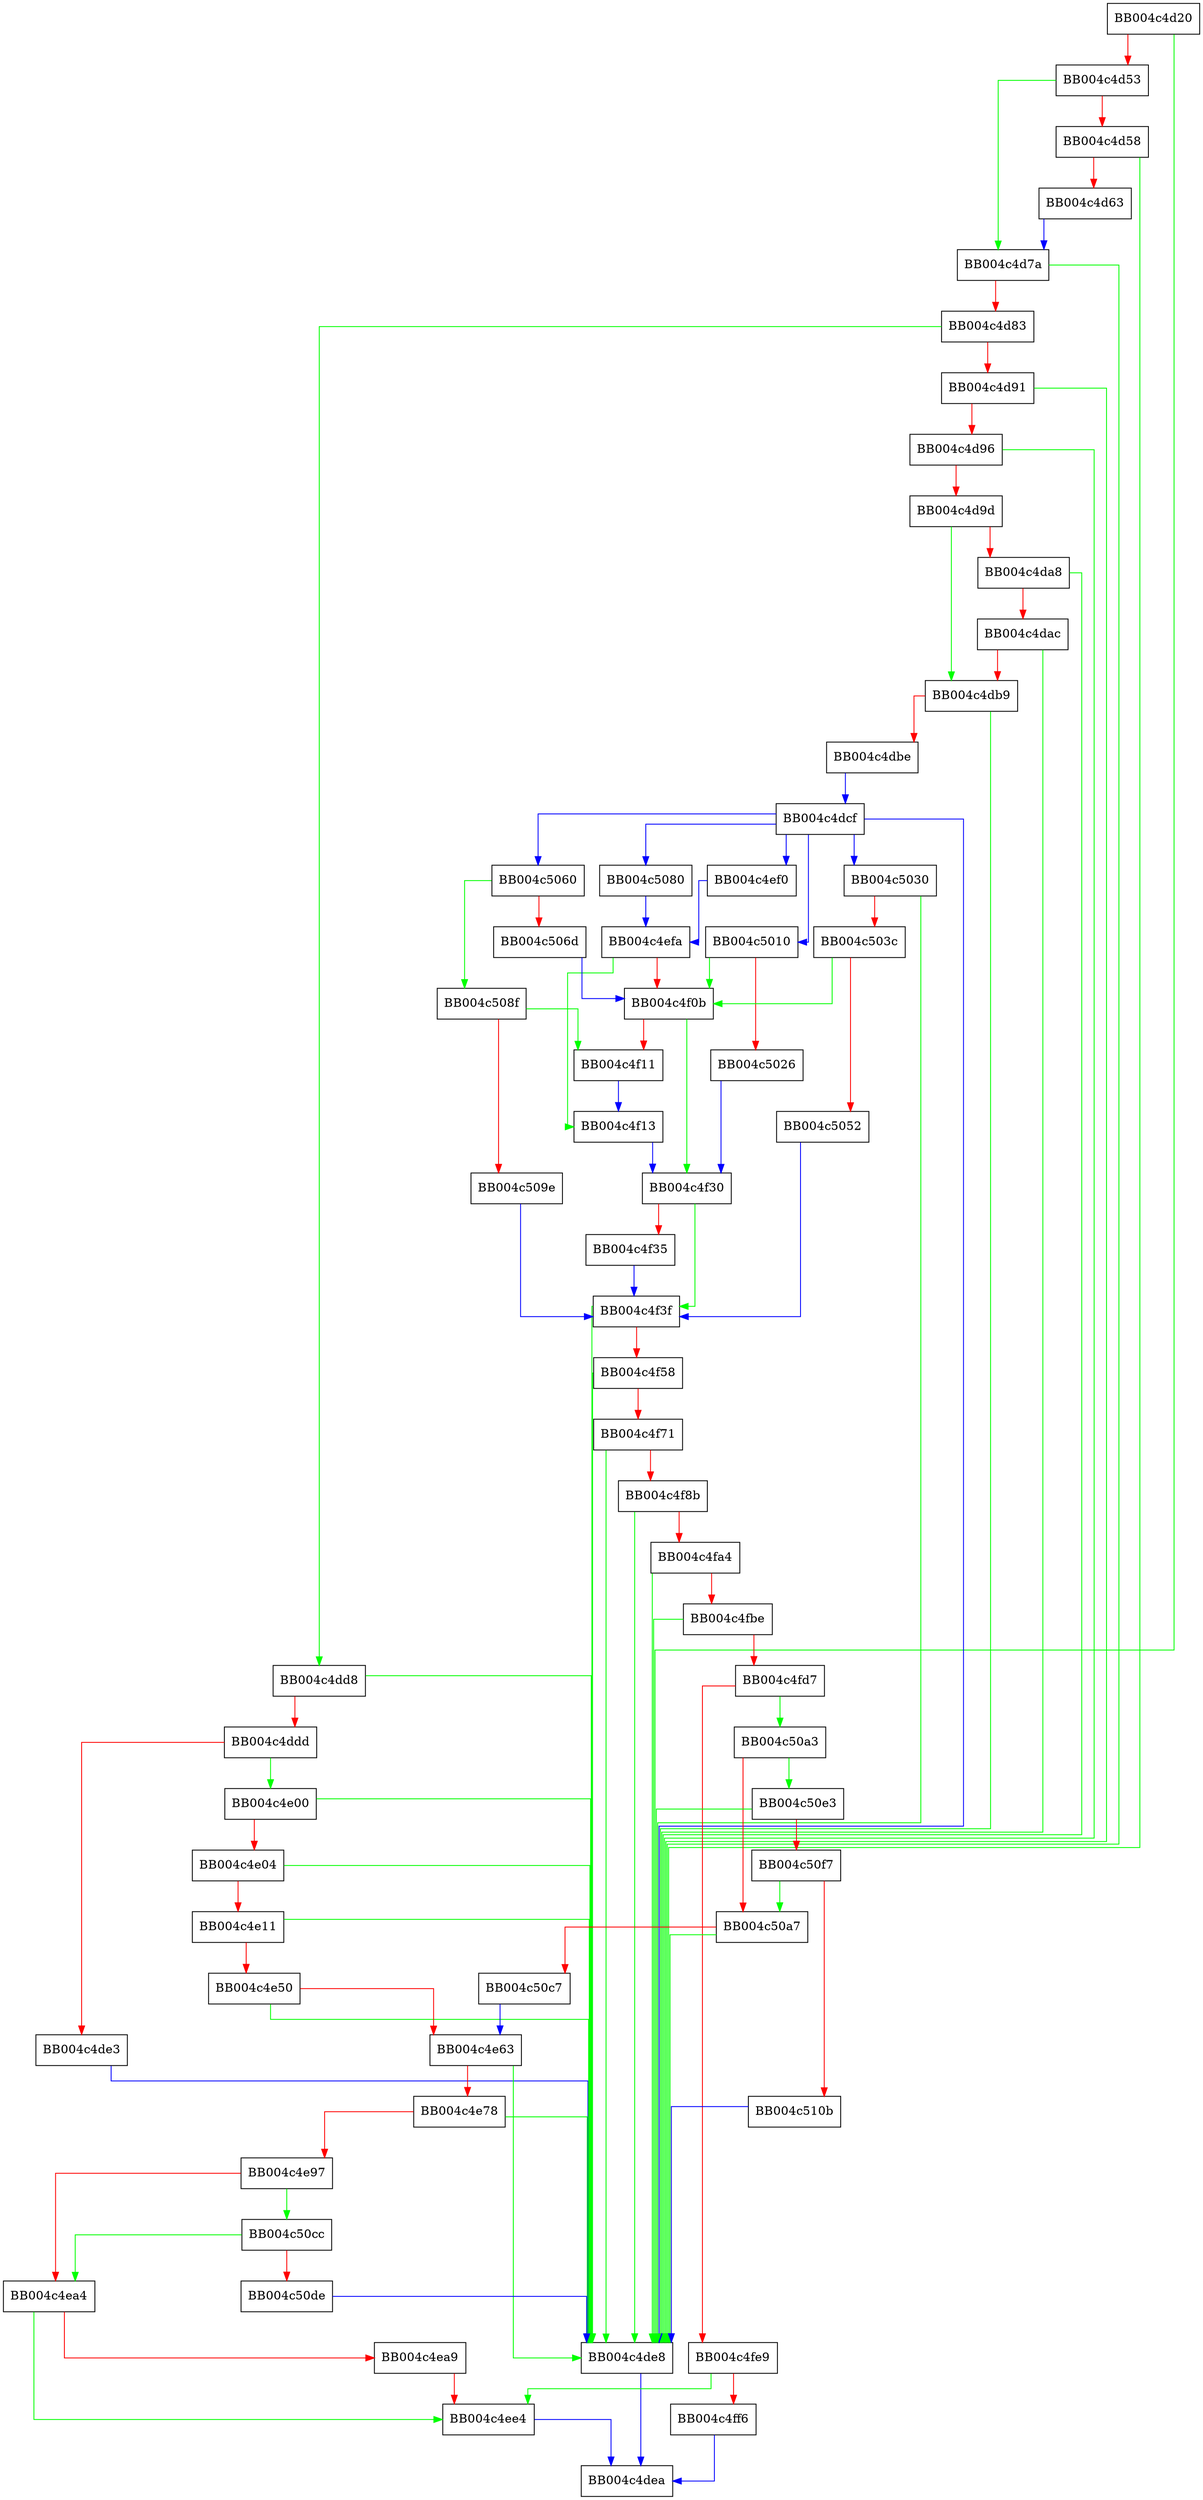 digraph ossl_quic_wire_encode_pkt_hdr {
  node [shape="box"];
  graph [splines=ortho];
  BB004c4d20 -> BB004c4de8 [color="green"];
  BB004c4d20 -> BB004c4d53 [color="red"];
  BB004c4d53 -> BB004c4d7a [color="green"];
  BB004c4d53 -> BB004c4d58 [color="red"];
  BB004c4d58 -> BB004c4de8 [color="green"];
  BB004c4d58 -> BB004c4d63 [color="red"];
  BB004c4d63 -> BB004c4d7a [color="blue"];
  BB004c4d7a -> BB004c4de8 [color="green"];
  BB004c4d7a -> BB004c4d83 [color="red"];
  BB004c4d83 -> BB004c4dd8 [color="green"];
  BB004c4d83 -> BB004c4d91 [color="red"];
  BB004c4d91 -> BB004c4de8 [color="green"];
  BB004c4d91 -> BB004c4d96 [color="red"];
  BB004c4d96 -> BB004c4de8 [color="green"];
  BB004c4d96 -> BB004c4d9d [color="red"];
  BB004c4d9d -> BB004c4db9 [color="green"];
  BB004c4d9d -> BB004c4da8 [color="red"];
  BB004c4da8 -> BB004c4de8 [color="green"];
  BB004c4da8 -> BB004c4dac [color="red"];
  BB004c4dac -> BB004c4de8 [color="green"];
  BB004c4dac -> BB004c4db9 [color="red"];
  BB004c4db9 -> BB004c4de8 [color="green"];
  BB004c4db9 -> BB004c4dbe [color="red"];
  BB004c4dbe -> BB004c4dcf [color="blue"];
  BB004c4dcf -> BB004c4de8 [color="blue"];
  BB004c4dcf -> BB004c5080 [color="blue"];
  BB004c4dcf -> BB004c5060 [color="blue"];
  BB004c4dcf -> BB004c4ef0 [color="blue"];
  BB004c4dcf -> BB004c5010 [color="blue"];
  BB004c4dcf -> BB004c5030 [color="blue"];
  BB004c4dd8 -> BB004c4de8 [color="green"];
  BB004c4dd8 -> BB004c4ddd [color="red"];
  BB004c4ddd -> BB004c4e00 [color="green"];
  BB004c4ddd -> BB004c4de3 [color="red"];
  BB004c4de3 -> BB004c4de8 [color="blue"];
  BB004c4de8 -> BB004c4dea [color="blue"];
  BB004c4e00 -> BB004c4de8 [color="green"];
  BB004c4e00 -> BB004c4e04 [color="red"];
  BB004c4e04 -> BB004c4de8 [color="green"];
  BB004c4e04 -> BB004c4e11 [color="red"];
  BB004c4e11 -> BB004c4de8 [color="green"];
  BB004c4e11 -> BB004c4e50 [color="red"];
  BB004c4e50 -> BB004c4de8 [color="green"];
  BB004c4e50 -> BB004c4e63 [color="red"];
  BB004c4e63 -> BB004c4de8 [color="green"];
  BB004c4e63 -> BB004c4e78 [color="red"];
  BB004c4e78 -> BB004c4de8 [color="green"];
  BB004c4e78 -> BB004c4e97 [color="red"];
  BB004c4e97 -> BB004c50cc [color="green"];
  BB004c4e97 -> BB004c4ea4 [color="red"];
  BB004c4ea4 -> BB004c4ee4 [color="green"];
  BB004c4ea4 -> BB004c4ea9 [color="red"];
  BB004c4ea9 -> BB004c4ee4 [color="red"];
  BB004c4ee4 -> BB004c4dea [color="blue"];
  BB004c4ef0 -> BB004c4efa [color="blue"];
  BB004c4efa -> BB004c4f13 [color="green"];
  BB004c4efa -> BB004c4f0b [color="red"];
  BB004c4f0b -> BB004c4f30 [color="green"];
  BB004c4f0b -> BB004c4f11 [color="red"];
  BB004c4f11 -> BB004c4f13 [color="blue"];
  BB004c4f13 -> BB004c4f30 [color="blue"];
  BB004c4f30 -> BB004c4f3f [color="green"];
  BB004c4f30 -> BB004c4f35 [color="red"];
  BB004c4f35 -> BB004c4f3f [color="blue"];
  BB004c4f3f -> BB004c4de8 [color="green"];
  BB004c4f3f -> BB004c4f58 [color="red"];
  BB004c4f58 -> BB004c4de8 [color="green"];
  BB004c4f58 -> BB004c4f71 [color="red"];
  BB004c4f71 -> BB004c4de8 [color="green"];
  BB004c4f71 -> BB004c4f8b [color="red"];
  BB004c4f8b -> BB004c4de8 [color="green"];
  BB004c4f8b -> BB004c4fa4 [color="red"];
  BB004c4fa4 -> BB004c4de8 [color="green"];
  BB004c4fa4 -> BB004c4fbe [color="red"];
  BB004c4fbe -> BB004c4de8 [color="green"];
  BB004c4fbe -> BB004c4fd7 [color="red"];
  BB004c4fd7 -> BB004c50a3 [color="green"];
  BB004c4fd7 -> BB004c4fe9 [color="red"];
  BB004c4fe9 -> BB004c4ee4 [color="green"];
  BB004c4fe9 -> BB004c4ff6 [color="red"];
  BB004c4ff6 -> BB004c4dea [color="blue"];
  BB004c5010 -> BB004c4f0b [color="green"];
  BB004c5010 -> BB004c5026 [color="red"];
  BB004c5026 -> BB004c4f30 [color="blue"];
  BB004c5030 -> BB004c4de8 [color="green"];
  BB004c5030 -> BB004c503c [color="red"];
  BB004c503c -> BB004c4f0b [color="green"];
  BB004c503c -> BB004c5052 [color="red"];
  BB004c5052 -> BB004c4f3f [color="blue"];
  BB004c5060 -> BB004c508f [color="green"];
  BB004c5060 -> BB004c506d [color="red"];
  BB004c506d -> BB004c4f0b [color="blue"];
  BB004c5080 -> BB004c4efa [color="blue"];
  BB004c508f -> BB004c4f11 [color="green"];
  BB004c508f -> BB004c509e [color="red"];
  BB004c509e -> BB004c4f3f [color="blue"];
  BB004c50a3 -> BB004c50e3 [color="green"];
  BB004c50a3 -> BB004c50a7 [color="red"];
  BB004c50a7 -> BB004c4de8 [color="green"];
  BB004c50a7 -> BB004c50c7 [color="red"];
  BB004c50c7 -> BB004c4e63 [color="blue"];
  BB004c50cc -> BB004c4ea4 [color="green"];
  BB004c50cc -> BB004c50de [color="red"];
  BB004c50de -> BB004c4de8 [color="blue"];
  BB004c50e3 -> BB004c4de8 [color="green"];
  BB004c50e3 -> BB004c50f7 [color="red"];
  BB004c50f7 -> BB004c50a7 [color="green"];
  BB004c50f7 -> BB004c510b [color="red"];
  BB004c510b -> BB004c4de8 [color="blue"];
}